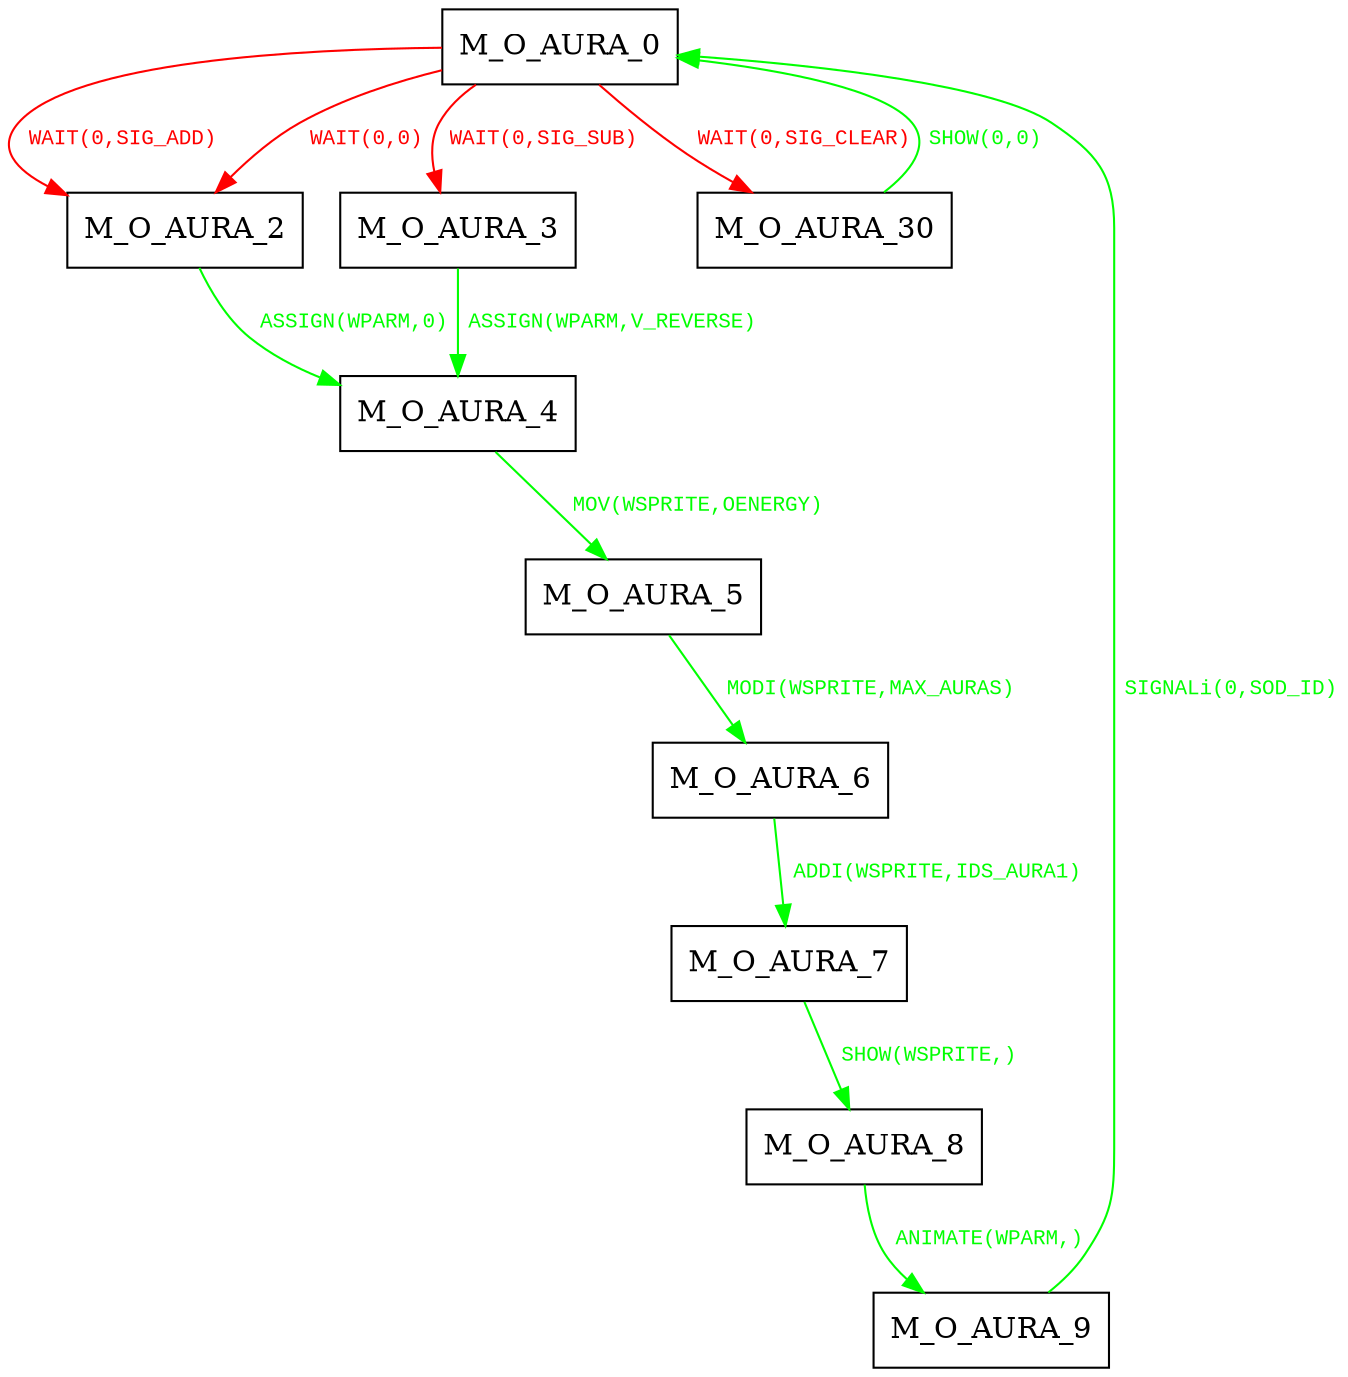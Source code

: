 digraph {
 node [shape=record];
"M_O_AURA_0" -> "M_O_AURA_2"[color=red, fontcolor=red, label=< <font face="Courier New" point-size="10">
WAIT(0,SIG_ADD)<br/>
</font>>];
"M_O_AURA_0" -> "M_O_AURA_3"[color=red, fontcolor=red, label=< <font face="Courier New" point-size="10">
WAIT(0,SIG_SUB)<br/>
</font>>];
"M_O_AURA_0" -> "M_O_AURA_30"[color=red, fontcolor=red, label=< <font face="Courier New" point-size="10">
WAIT(0,SIG_CLEAR)<br/>
</font>>];
"M_O_AURA_0" -> "M_O_AURA_2"[color=red, fontcolor=red, label=< <font face="Courier New" point-size="10">
WAIT(0,0)<br/>
</font>>];
"M_O_AURA_2" -> "M_O_AURA_4"[color=green, fontcolor=green, label=< <font face="Courier New" point-size="10">
ASSIGN(WPARM,0)<br/>
</font>>];
"M_O_AURA_3" -> "M_O_AURA_4"[color=green, fontcolor=green, label=< <font face="Courier New" point-size="10">
ASSIGN(WPARM,V_REVERSE)<br/>
</font>>];
"M_O_AURA_4" -> "M_O_AURA_5"[color=green, fontcolor=green, label=< <font face="Courier New" point-size="10">
MOV(WSPRITE,OENERGY)<br/>
</font>>];
"M_O_AURA_5" -> "M_O_AURA_6"[color=green, fontcolor=green, label=< <font face="Courier New" point-size="10">
MODI(WSPRITE,MAX_AURAS)<br/>
</font>>];
"M_O_AURA_6" -> "M_O_AURA_7"[color=green, fontcolor=green, label=< <font face="Courier New" point-size="10">
ADDI(WSPRITE,IDS_AURA1)<br/>
</font>>];
"M_O_AURA_7" -> "M_O_AURA_8"[color=green, fontcolor=green, label=< <font face="Courier New" point-size="10">
SHOW(WSPRITE,)<br/>
</font>>];
"M_O_AURA_8" -> "M_O_AURA_9"[color=green, fontcolor=green, label=< <font face="Courier New" point-size="10">
ANIMATE(WPARM,)<br/>
</font>>];
"M_O_AURA_9" -> "M_O_AURA_0"[color=green, fontcolor=green, label=< <font face="Courier New" point-size="10">
SIGNALi(0,SOD_ID)<br/>
</font>>];
"M_O_AURA_30" -> "M_O_AURA_0"[color=green, fontcolor=green, label=< <font face="Courier New" point-size="10">
SHOW(0,0)<br/>
</font>>];
}
